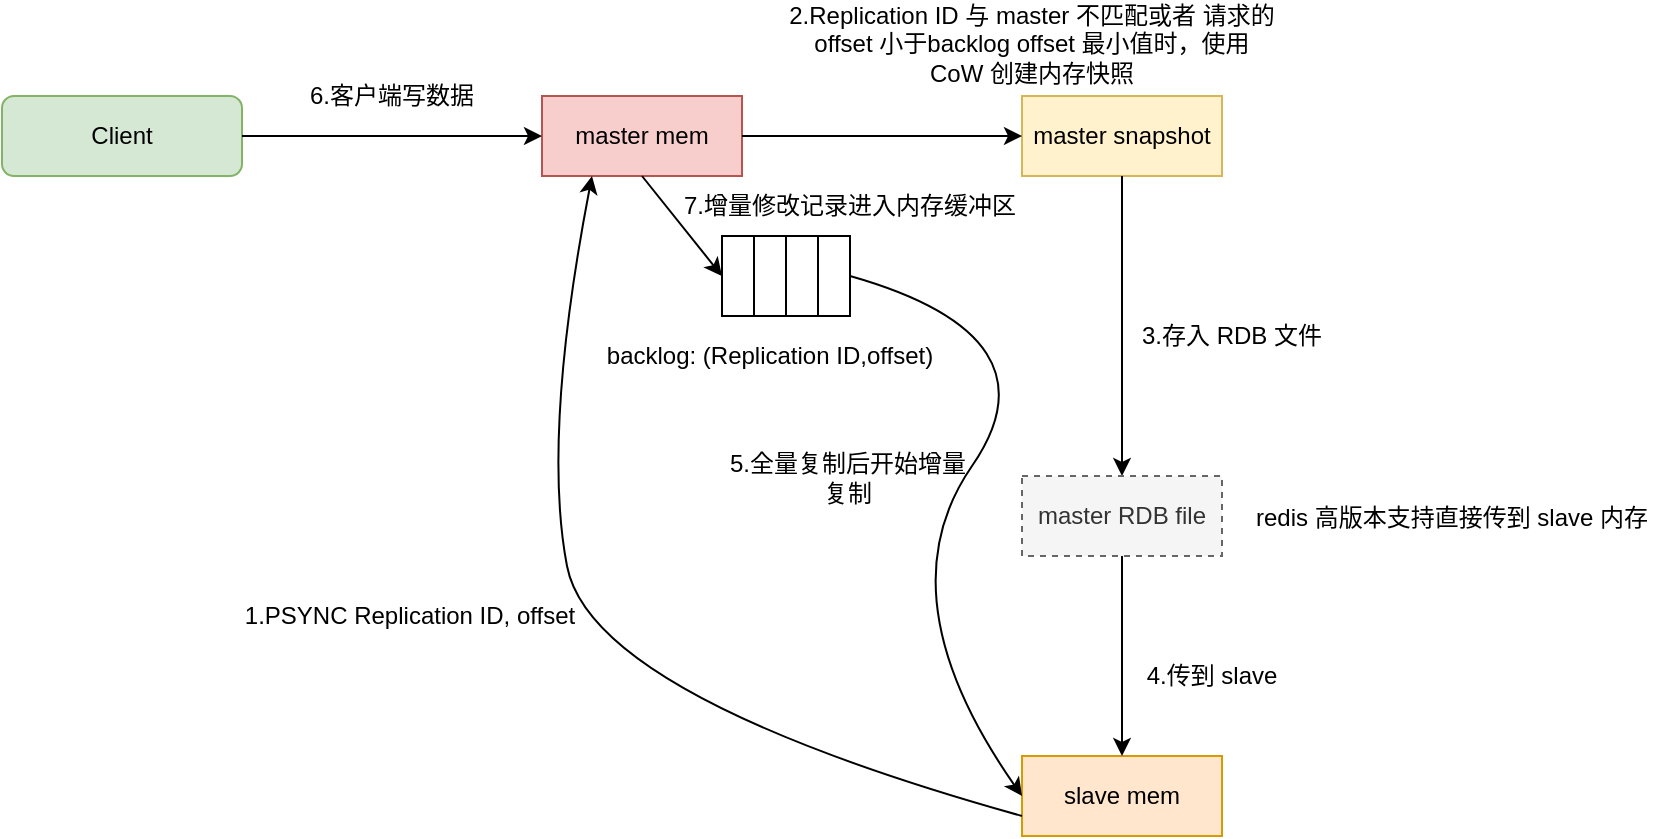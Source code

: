 <mxfile version="13.0.3" type="device"><diagram id="gy1HZyBhNfAWi4ESh1p9" name="Page-1"><mxGraphModel dx="946" dy="624" grid="1" gridSize="10" guides="1" tooltips="1" connect="1" arrows="1" fold="1" page="1" pageScale="1" pageWidth="827" pageHeight="1169" math="0" shadow="0"><root><mxCell id="0"/><mxCell id="1" parent="0"/><mxCell id="jwjYnVsneELL5f6OyvjY-1" value="master mem" style="rounded=0;whiteSpace=wrap;html=1;fillColor=#f8cecc;strokeColor=#b85450;" vertex="1" parent="1"><mxGeometry x="280" y="120" width="100" height="40" as="geometry"/></mxCell><mxCell id="jwjYnVsneELL5f6OyvjY-2" value="" style="rounded=0;whiteSpace=wrap;html=1;" vertex="1" parent="1"><mxGeometry x="370" y="190" width="16" height="40" as="geometry"/></mxCell><mxCell id="jwjYnVsneELL5f6OyvjY-3" value="" style="rounded=0;whiteSpace=wrap;html=1;" vertex="1" parent="1"><mxGeometry x="386" y="190" width="16" height="40" as="geometry"/></mxCell><mxCell id="jwjYnVsneELL5f6OyvjY-4" value="" style="rounded=0;whiteSpace=wrap;html=1;" vertex="1" parent="1"><mxGeometry x="402" y="190" width="16" height="40" as="geometry"/></mxCell><mxCell id="jwjYnVsneELL5f6OyvjY-5" value="" style="rounded=0;whiteSpace=wrap;html=1;" vertex="1" parent="1"><mxGeometry x="418" y="190" width="16" height="40" as="geometry"/></mxCell><mxCell id="jwjYnVsneELL5f6OyvjY-6" value="Client" style="rounded=1;whiteSpace=wrap;html=1;fillColor=#d5e8d4;strokeColor=#82b366;" vertex="1" parent="1"><mxGeometry x="10" y="120" width="120" height="40" as="geometry"/></mxCell><mxCell id="jwjYnVsneELL5f6OyvjY-7" value="" style="endArrow=classic;html=1;exitX=1;exitY=0.5;exitDx=0;exitDy=0;entryX=0;entryY=0.5;entryDx=0;entryDy=0;" edge="1" parent="1" source="jwjYnVsneELL5f6OyvjY-6" target="jwjYnVsneELL5f6OyvjY-1"><mxGeometry width="50" height="50" relative="1" as="geometry"><mxPoint x="390" y="350" as="sourcePoint"/><mxPoint x="300" y="180" as="targetPoint"/></mxGeometry></mxCell><mxCell id="jwjYnVsneELL5f6OyvjY-8" value="" style="endArrow=classic;html=1;exitX=0.5;exitY=1;exitDx=0;exitDy=0;entryX=0;entryY=0.5;entryDx=0;entryDy=0;" edge="1" parent="1" source="jwjYnVsneELL5f6OyvjY-1" target="jwjYnVsneELL5f6OyvjY-2"><mxGeometry width="50" height="50" relative="1" as="geometry"><mxPoint x="390" y="350" as="sourcePoint"/><mxPoint x="370" y="200" as="targetPoint"/></mxGeometry></mxCell><mxCell id="jwjYnVsneELL5f6OyvjY-11" value="slave mem" style="rounded=0;whiteSpace=wrap;html=1;fillColor=#ffe6cc;strokeColor=#d79b00;" vertex="1" parent="1"><mxGeometry x="520" y="450" width="100" height="40" as="geometry"/></mxCell><mxCell id="jwjYnVsneELL5f6OyvjY-12" value="" style="curved=1;endArrow=classic;html=1;entryX=0;entryY=0.5;entryDx=0;entryDy=0;exitX=1;exitY=0.5;exitDx=0;exitDy=0;" edge="1" parent="1" source="jwjYnVsneELL5f6OyvjY-5" target="jwjYnVsneELL5f6OyvjY-11"><mxGeometry width="50" height="50" relative="1" as="geometry"><mxPoint x="390" y="350" as="sourcePoint"/><mxPoint x="440" y="300" as="targetPoint"/><Array as="points"><mxPoint x="540" y="240"/><mxPoint x="450" y="370"/></Array></mxGeometry></mxCell><mxCell id="jwjYnVsneELL5f6OyvjY-14" value="backlog: (Replication ID,offset)" style="text;html=1;strokeColor=none;fillColor=none;align=center;verticalAlign=middle;whiteSpace=wrap;rounded=0;" vertex="1" parent="1"><mxGeometry x="304" y="240" width="180" height="20" as="geometry"/></mxCell><mxCell id="jwjYnVsneELL5f6OyvjY-15" value="master snapshot" style="rounded=0;whiteSpace=wrap;html=1;fillColor=#fff2cc;strokeColor=#d6b656;" vertex="1" parent="1"><mxGeometry x="520" y="120" width="100" height="40" as="geometry"/></mxCell><mxCell id="jwjYnVsneELL5f6OyvjY-16" value="" style="endArrow=classic;html=1;exitX=0.5;exitY=1;exitDx=0;exitDy=0;entryX=0.5;entryY=0;entryDx=0;entryDy=0;" edge="1" parent="1" source="jwjYnVsneELL5f6OyvjY-15" target="jwjYnVsneELL5f6OyvjY-17"><mxGeometry width="50" height="50" relative="1" as="geometry"><mxPoint x="390" y="350" as="sourcePoint"/><mxPoint x="570" y="240" as="targetPoint"/></mxGeometry></mxCell><mxCell id="jwjYnVsneELL5f6OyvjY-17" value="master RDB file" style="rounded=0;whiteSpace=wrap;html=1;dashed=1;fillColor=#f5f5f5;strokeColor=#666666;fontColor=#333333;" vertex="1" parent="1"><mxGeometry x="520" y="310" width="100" height="40" as="geometry"/></mxCell><mxCell id="jwjYnVsneELL5f6OyvjY-18" value="" style="endArrow=classic;html=1;exitX=0.5;exitY=1;exitDx=0;exitDy=0;entryX=0.5;entryY=0;entryDx=0;entryDy=0;" edge="1" parent="1" source="jwjYnVsneELL5f6OyvjY-17" target="jwjYnVsneELL5f6OyvjY-11"><mxGeometry width="50" height="50" relative="1" as="geometry"><mxPoint x="390" y="420" as="sourcePoint"/><mxPoint x="580" y="440" as="targetPoint"/></mxGeometry></mxCell><mxCell id="jwjYnVsneELL5f6OyvjY-19" value="" style="endArrow=classic;html=1;exitX=1;exitY=0.5;exitDx=0;exitDy=0;entryX=0;entryY=0.5;entryDx=0;entryDy=0;" edge="1" parent="1" source="jwjYnVsneELL5f6OyvjY-1" target="jwjYnVsneELL5f6OyvjY-15"><mxGeometry width="50" height="50" relative="1" as="geometry"><mxPoint x="390" y="350" as="sourcePoint"/><mxPoint x="440" y="300" as="targetPoint"/></mxGeometry></mxCell><mxCell id="jwjYnVsneELL5f6OyvjY-20" value="" style="curved=1;endArrow=classic;html=1;entryX=0.25;entryY=1;entryDx=0;entryDy=0;exitX=0;exitY=0.75;exitDx=0;exitDy=0;" edge="1" parent="1" source="jwjYnVsneELL5f6OyvjY-11" target="jwjYnVsneELL5f6OyvjY-1"><mxGeometry width="50" height="50" relative="1" as="geometry"><mxPoint x="390" y="350" as="sourcePoint"/><mxPoint x="440" y="300" as="targetPoint"/><Array as="points"><mxPoint x="305" y="420"/><mxPoint x="280" y="290"/></Array></mxGeometry></mxCell><mxCell id="jwjYnVsneELL5f6OyvjY-21" value="1.PSYNC Replication ID, offset" style="text;html=1;strokeColor=none;fillColor=none;align=center;verticalAlign=middle;whiteSpace=wrap;rounded=0;dashed=1;" vertex="1" parent="1"><mxGeometry x="124" y="370" width="180" height="20" as="geometry"/></mxCell><mxCell id="jwjYnVsneELL5f6OyvjY-22" value="2.Replication ID 与 master 不匹配或者 请求的 offset 小于backlog offset 最小值时，使用 CoW 创建内存快照" style="text;html=1;strokeColor=none;fillColor=none;align=center;verticalAlign=middle;whiteSpace=wrap;rounded=0;dashed=1;" vertex="1" parent="1"><mxGeometry x="402" y="84" width="246" height="20" as="geometry"/></mxCell><mxCell id="jwjYnVsneELL5f6OyvjY-23" value="3.存入 RDB 文件" style="text;html=1;strokeColor=none;fillColor=none;align=center;verticalAlign=middle;whiteSpace=wrap;rounded=0;dashed=1;" vertex="1" parent="1"><mxGeometry x="550" y="230" width="150" height="20" as="geometry"/></mxCell><mxCell id="jwjYnVsneELL5f6OyvjY-24" value="4.传到 slave" style="text;html=1;strokeColor=none;fillColor=none;align=center;verticalAlign=middle;whiteSpace=wrap;rounded=0;dashed=1;" vertex="1" parent="1"><mxGeometry x="540" y="400" width="150" height="20" as="geometry"/></mxCell><mxCell id="jwjYnVsneELL5f6OyvjY-25" value="redis 高版本支持直接传到 slave 内存" style="text;html=1;strokeColor=none;fillColor=none;align=center;verticalAlign=middle;whiteSpace=wrap;rounded=0;dashed=1;" vertex="1" parent="1"><mxGeometry x="630" y="321" width="210" height="20" as="geometry"/></mxCell><mxCell id="jwjYnVsneELL5f6OyvjY-26" value="5.全量复制后开始增量复制" style="text;html=1;strokeColor=none;fillColor=none;align=center;verticalAlign=middle;whiteSpace=wrap;rounded=0;dashed=1;" vertex="1" parent="1"><mxGeometry x="370" y="301" width="126" height="20" as="geometry"/></mxCell><mxCell id="jwjYnVsneELL5f6OyvjY-27" value="6.客户端写数据" style="text;html=1;strokeColor=none;fillColor=none;align=center;verticalAlign=middle;whiteSpace=wrap;rounded=0;dashed=1;" vertex="1" parent="1"><mxGeometry x="150" y="110" width="110" height="20" as="geometry"/></mxCell><mxCell id="jwjYnVsneELL5f6OyvjY-28" value="7.增量修改记录进入内存缓冲区" style="text;html=1;strokeColor=none;fillColor=none;align=center;verticalAlign=middle;whiteSpace=wrap;rounded=0;dashed=1;" vertex="1" parent="1"><mxGeometry x="349" y="165" width="170" height="20" as="geometry"/></mxCell></root></mxGraphModel></diagram></mxfile>